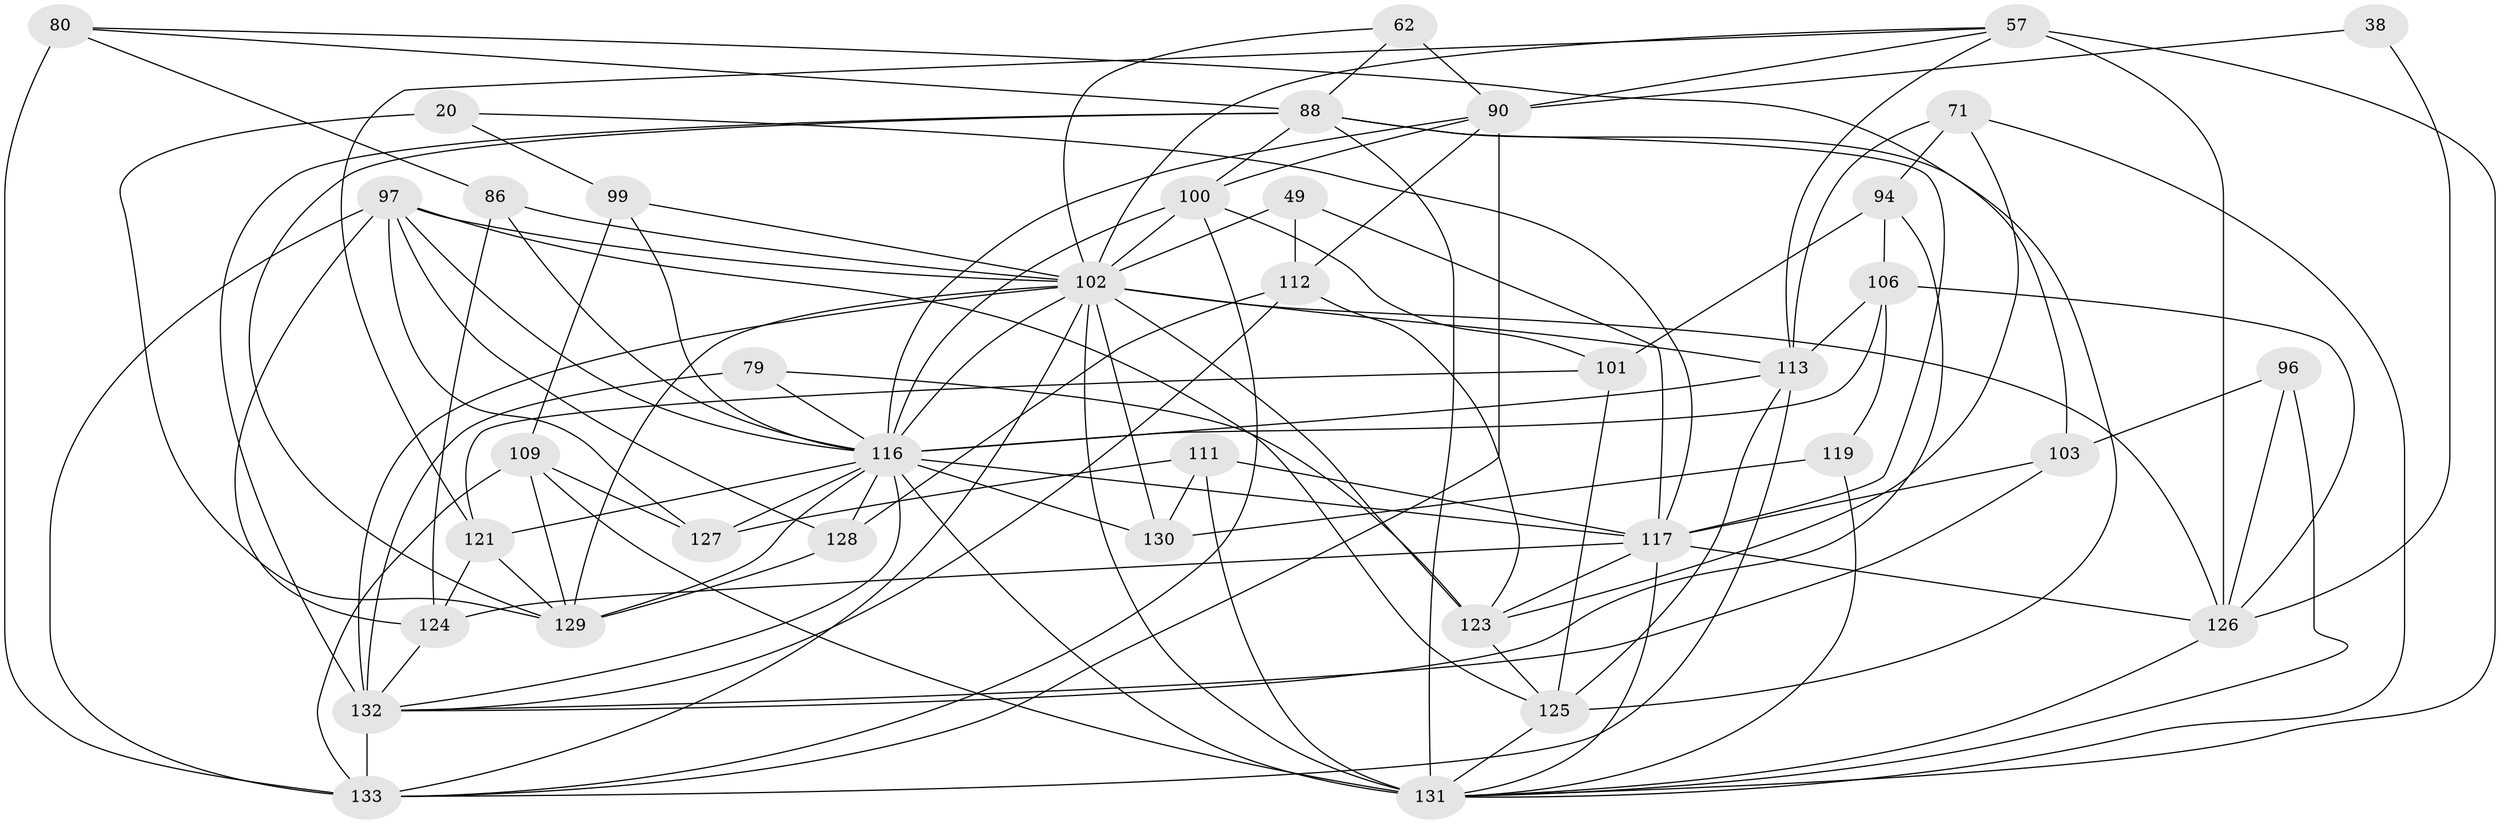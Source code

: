 // original degree distribution, {4: 1.0}
// Generated by graph-tools (version 1.1) at 2025/03/03/04/25 22:03:10]
// undirected, 39 vertices, 114 edges
graph export_dot {
graph [start="1"]
  node [color=gray90,style=filled];
  20;
  38;
  49;
  57 [super="+4+22"];
  62;
  71 [super="+52"];
  79;
  80 [super="+77"];
  86;
  88 [super="+27+73"];
  90 [super="+37+82"];
  94;
  96;
  97 [super="+45+76+74"];
  99;
  100 [super="+75+93"];
  101;
  102 [super="+72+29+92+40+55"];
  103;
  106 [super="+10+32"];
  109 [super="+67"];
  111;
  112 [super="+39"];
  113 [super="+87"];
  116 [super="+47+104+114+105"];
  117 [super="+91+54"];
  119 [super="+68"];
  121 [super="+83"];
  123 [super="+42"];
  124 [super="+118"];
  125 [super="+107+69"];
  126 [super="+51+63+98"];
  127;
  128 [super="+70"];
  129 [super="+3+18"];
  130 [super="+108"];
  131 [super="+25+41+122"];
  132 [super="+15+115"];
  133 [super="+65+95"];
  20 -- 99;
  20 -- 117;
  20 -- 129 [weight=2];
  38 -- 90 [weight=2];
  38 -- 126 [weight=2];
  49 -- 112 [weight=2];
  49 -- 102;
  49 -- 117;
  57 -- 126 [weight=4];
  57 -- 90 [weight=2];
  57 -- 131;
  57 -- 102;
  57 -- 113;
  57 -- 121;
  62 -- 90 [weight=2];
  62 -- 88;
  62 -- 102;
  71 -- 123;
  71 -- 94;
  71 -- 131 [weight=2];
  71 -- 113 [weight=2];
  79 -- 132 [weight=2];
  79 -- 123;
  79 -- 116;
  80 -- 103;
  80 -- 86;
  80 -- 133 [weight=3];
  80 -- 88;
  86 -- 102;
  86 -- 124;
  86 -- 116;
  88 -- 132 [weight=2];
  88 -- 100;
  88 -- 117;
  88 -- 129;
  88 -- 131;
  88 -- 125 [weight=2];
  90 -- 133 [weight=3];
  90 -- 112;
  90 -- 116;
  90 -- 100;
  94 -- 106;
  94 -- 101;
  94 -- 132;
  96 -- 103;
  96 -- 126 [weight=2];
  96 -- 131;
  97 -- 116;
  97 -- 128;
  97 -- 125;
  97 -- 102 [weight=2];
  97 -- 124 [weight=2];
  97 -- 133 [weight=2];
  97 -- 127;
  99 -- 109;
  99 -- 102;
  99 -- 116;
  100 -- 101;
  100 -- 116 [weight=3];
  100 -- 102;
  100 -- 133;
  101 -- 121;
  101 -- 125;
  102 -- 113;
  102 -- 131 [weight=3];
  102 -- 130 [weight=3];
  102 -- 132 [weight=3];
  102 -- 126 [weight=4];
  102 -- 123;
  102 -- 133;
  102 -- 116;
  102 -- 129;
  103 -- 132;
  103 -- 117;
  106 -- 119 [weight=2];
  106 -- 126;
  106 -- 116 [weight=2];
  106 -- 113 [weight=2];
  109 -- 127;
  109 -- 131 [weight=2];
  109 -- 129;
  109 -- 133;
  111 -- 127;
  111 -- 131;
  111 -- 130;
  111 -- 117;
  112 -- 123;
  112 -- 128;
  112 -- 132;
  113 -- 116 [weight=2];
  113 -- 125 [weight=3];
  113 -- 133;
  116 -- 117 [weight=6];
  116 -- 129 [weight=2];
  116 -- 132;
  116 -- 121 [weight=2];
  116 -- 127;
  116 -- 131 [weight=4];
  116 -- 128 [weight=2];
  116 -- 130;
  117 -- 123;
  117 -- 124;
  117 -- 126 [weight=2];
  117 -- 131;
  119 -- 131 [weight=3];
  119 -- 130;
  121 -- 124;
  121 -- 129;
  123 -- 125;
  124 -- 132;
  125 -- 131 [weight=2];
  126 -- 131;
  128 -- 129 [weight=2];
  132 -- 133 [weight=2];
}
